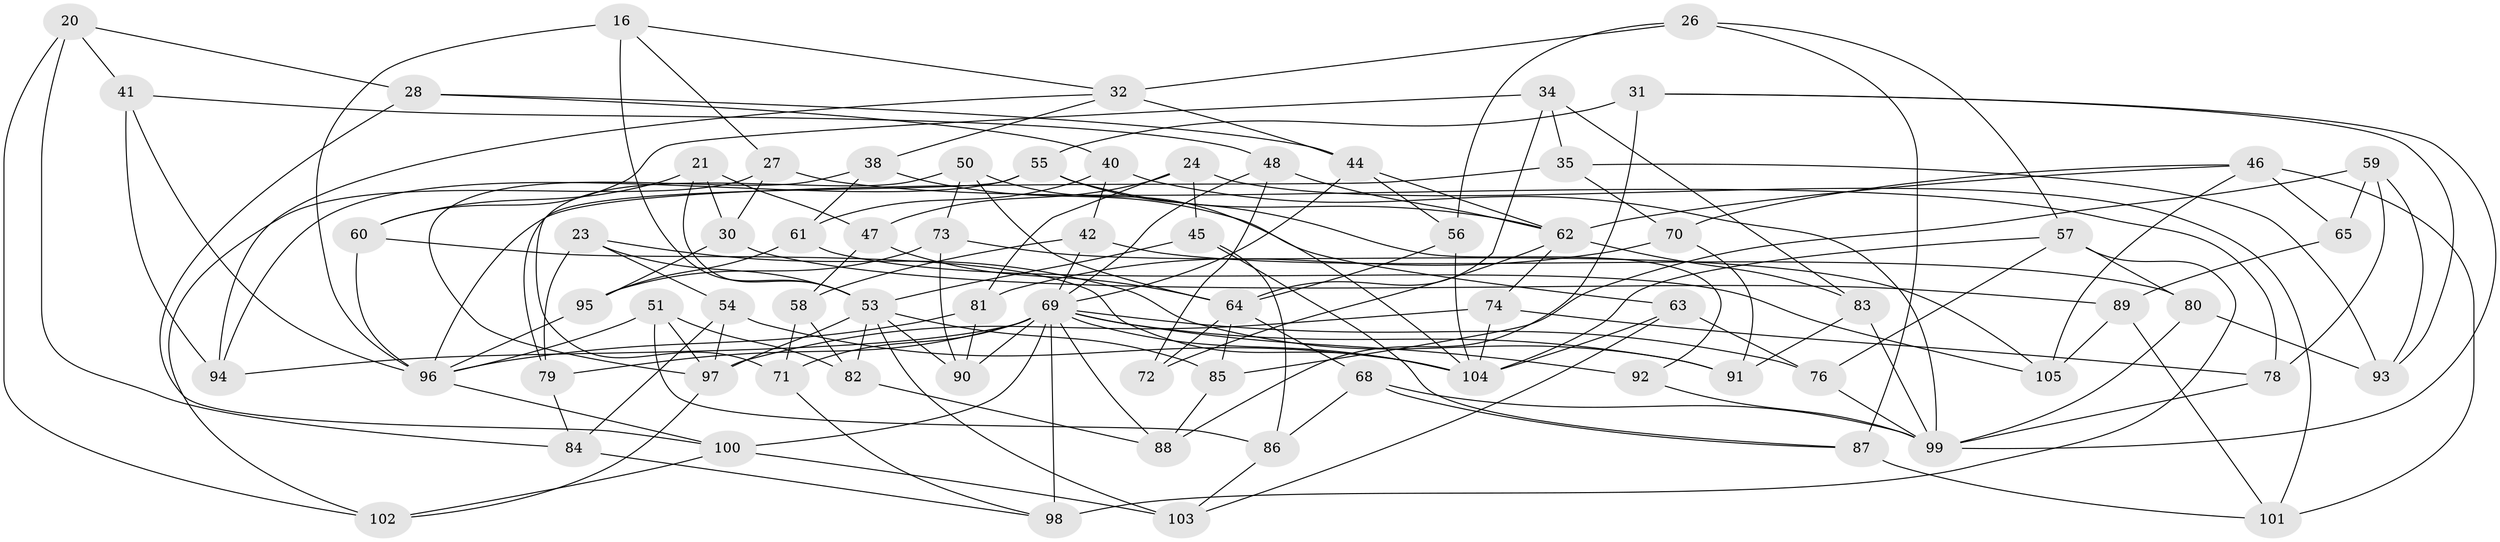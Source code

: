 // original degree distribution, {4: 1.0}
// Generated by graph-tools (version 1.1) at 2025/01/03/04/25 22:01:56]
// undirected, 73 vertices, 165 edges
graph export_dot {
graph [start="1"]
  node [color=gray90,style=filled];
  16;
  20;
  21;
  23;
  24;
  26;
  27;
  28;
  30;
  31;
  32 [super="+10"];
  34;
  35;
  38;
  40;
  41;
  42;
  44 [super="+22"];
  45;
  46 [super="+29"];
  47;
  48 [super="+25"];
  50;
  51;
  53 [super="+9+11"];
  54;
  55 [super="+43"];
  56;
  57 [super="+13"];
  58;
  59;
  60;
  61;
  62 [super="+8+18"];
  63;
  64 [super="+3+33"];
  65;
  68;
  69 [super="+52+67"];
  70;
  71;
  72;
  73;
  74;
  76;
  78;
  79;
  80;
  81;
  82;
  83;
  84;
  85 [super="+37"];
  86;
  87;
  88;
  89;
  90 [super="+12"];
  91;
  92;
  93;
  94;
  95;
  96 [super="+17"];
  97 [super="+15"];
  98 [super="+66"];
  99 [super="+75"];
  100 [super="+77"];
  101;
  102;
  103;
  104 [super="+2+19"];
  105;
  16 -- 96;
  16 -- 27;
  16 -- 53;
  16 -- 32;
  20 -- 41;
  20 -- 28;
  20 -- 84;
  20 -- 102;
  21 -- 30;
  21 -- 60;
  21 -- 47;
  21 -- 53;
  23 -- 91;
  23 -- 54;
  23 -- 79;
  23 -- 53;
  24 -- 81;
  24 -- 45;
  24 -- 47;
  24 -- 101;
  26 -- 32;
  26 -- 56;
  26 -- 87;
  26 -- 57;
  27 -- 78;
  27 -- 102;
  27 -- 30;
  28 -- 100;
  28 -- 40;
  28 -- 44;
  30 -- 95;
  30 -- 89;
  31 -- 88;
  31 -- 93;
  31 -- 55;
  31 -- 99;
  32 -- 38;
  32 -- 44 [weight=2];
  32 -- 94;
  34 -- 35;
  34 -- 60;
  34 -- 83;
  34 -- 64;
  35 -- 70;
  35 -- 93;
  35 -- 96;
  38 -- 97;
  38 -- 61;
  38 -- 63;
  40 -- 61;
  40 -- 42;
  40 -- 99;
  41 -- 48;
  41 -- 94;
  41 -- 96;
  42 -- 80;
  42 -- 58;
  42 -- 69;
  44 -- 56;
  44 -- 69;
  44 -- 62;
  45 -- 87;
  45 -- 53;
  45 -- 86;
  46 -- 70;
  46 -- 65 [weight=2];
  46 -- 101;
  46 -- 105;
  46 -- 62;
  47 -- 58;
  47 -- 64;
  48 -- 72 [weight=2];
  48 -- 62;
  48 -- 69 [weight=2];
  50 -- 73;
  50 -- 104;
  50 -- 71;
  50 -- 64;
  51 -- 97;
  51 -- 82;
  51 -- 86;
  51 -- 96;
  53 -- 82;
  53 -- 85 [weight=2];
  53 -- 90;
  53 -- 103;
  53 -- 97;
  54 -- 104;
  54 -- 84;
  54 -- 97;
  55 -- 79;
  55 -- 62 [weight=2];
  55 -- 92;
  55 -- 94;
  56 -- 64;
  56 -- 104;
  57 -- 98 [weight=2];
  57 -- 76;
  57 -- 80;
  57 -- 104;
  58 -- 71;
  58 -- 82;
  59 -- 93;
  59 -- 65;
  59 -- 85;
  59 -- 78;
  60 -- 96;
  60 -- 104;
  61 -- 95;
  61 -- 105;
  62 -- 83;
  62 -- 74;
  62 -- 72;
  63 -- 76;
  63 -- 103;
  63 -- 104;
  64 -- 85 [weight=2];
  64 -- 72;
  64 -- 68;
  65 -- 89;
  68 -- 87;
  68 -- 99;
  68 -- 86;
  69 -- 100 [weight=2];
  69 -- 104;
  69 -- 90 [weight=3];
  69 -- 88;
  69 -- 79;
  69 -- 98 [weight=2];
  69 -- 71;
  69 -- 76;
  69 -- 91;
  69 -- 92 [weight=2];
  69 -- 94;
  70 -- 81;
  70 -- 91;
  71 -- 98;
  73 -- 90;
  73 -- 95;
  73 -- 105;
  74 -- 78;
  74 -- 97;
  74 -- 104;
  76 -- 99;
  78 -- 99;
  79 -- 84;
  80 -- 93;
  80 -- 99;
  81 -- 96;
  81 -- 90;
  82 -- 88;
  83 -- 91;
  83 -- 99;
  84 -- 98;
  85 -- 88;
  86 -- 103;
  87 -- 101;
  89 -- 101;
  89 -- 105;
  92 -- 99;
  95 -- 96;
  96 -- 100;
  97 -- 102;
  100 -- 102;
  100 -- 103;
}
